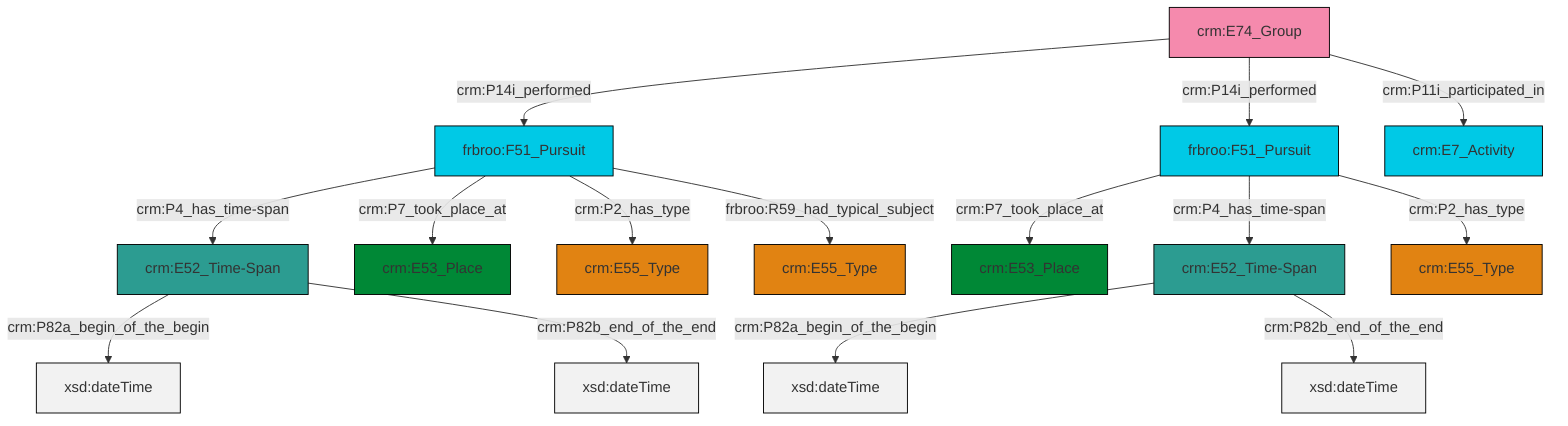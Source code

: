 graph TD
classDef Literal fill:#f2f2f2,stroke:#000000;
classDef CRM_Entity fill:#FFFFFF,stroke:#000000;
classDef Temporal_Entity fill:#00C9E6, stroke:#000000;
classDef Type fill:#E18312, stroke:#000000;
classDef Time-Span fill:#2C9C91, stroke:#000000;
classDef Appellation fill:#FFEB7F, stroke:#000000;
classDef Place fill:#008836, stroke:#000000;
classDef Persistent_Item fill:#B266B2, stroke:#000000;
classDef Conceptual_Object fill:#FFD700, stroke:#000000;
classDef Physical_Thing fill:#D2B48C, stroke:#000000;
classDef Actor fill:#f58aad, stroke:#000000;
classDef PC_Classes fill:#4ce600, stroke:#000000;
classDef Multi fill:#cccccc,stroke:#000000;

2["frbroo:F51_Pursuit"]:::Temporal_Entity -->|crm:P4_has_time-span| 3["crm:E52_Time-Span"]:::Time-Span
2["frbroo:F51_Pursuit"]:::Temporal_Entity -->|crm:P7_took_place_at| 5["crm:E53_Place"]:::Place
6["crm:E74_Group"]:::Actor -->|crm:P14i_performed| 2["frbroo:F51_Pursuit"]:::Temporal_Entity
3["crm:E52_Time-Span"]:::Time-Span -->|crm:P82a_begin_of_the_begin| 9[xsd:dateTime]:::Literal
2["frbroo:F51_Pursuit"]:::Temporal_Entity -->|crm:P2_has_type| 10["crm:E55_Type"]:::Type
6["crm:E74_Group"]:::Actor -->|crm:P14i_performed| 11["frbroo:F51_Pursuit"]:::Temporal_Entity
3["crm:E52_Time-Span"]:::Time-Span -->|crm:P82b_end_of_the_end| 13[xsd:dateTime]:::Literal
11["frbroo:F51_Pursuit"]:::Temporal_Entity -->|crm:P7_took_place_at| 0["crm:E53_Place"]:::Place
16["crm:E52_Time-Span"]:::Time-Span -->|crm:P82a_begin_of_the_begin| 20[xsd:dateTime]:::Literal
2["frbroo:F51_Pursuit"]:::Temporal_Entity -->|frbroo:R59_had_typical_subject| 21["crm:E55_Type"]:::Type
11["frbroo:F51_Pursuit"]:::Temporal_Entity -->|crm:P4_has_time-span| 16["crm:E52_Time-Span"]:::Time-Span
11["frbroo:F51_Pursuit"]:::Temporal_Entity -->|crm:P2_has_type| 18["crm:E55_Type"]:::Type
16["crm:E52_Time-Span"]:::Time-Span -->|crm:P82b_end_of_the_end| 25[xsd:dateTime]:::Literal
6["crm:E74_Group"]:::Actor -->|crm:P11i_participated_in| 7["crm:E7_Activity"]:::Temporal_Entity